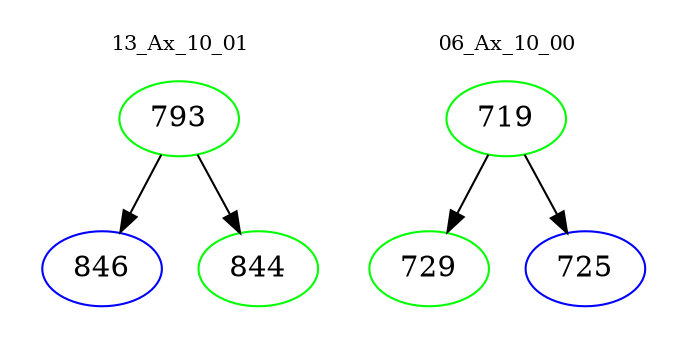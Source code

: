 digraph{
subgraph cluster_0 {
color = white
label = "13_Ax_10_01";
fontsize=10;
T0_793 [label="793", color="green"]
T0_793 -> T0_846 [color="black"]
T0_846 [label="846", color="blue"]
T0_793 -> T0_844 [color="black"]
T0_844 [label="844", color="green"]
}
subgraph cluster_1 {
color = white
label = "06_Ax_10_00";
fontsize=10;
T1_719 [label="719", color="green"]
T1_719 -> T1_729 [color="black"]
T1_729 [label="729", color="green"]
T1_719 -> T1_725 [color="black"]
T1_725 [label="725", color="blue"]
}
}
